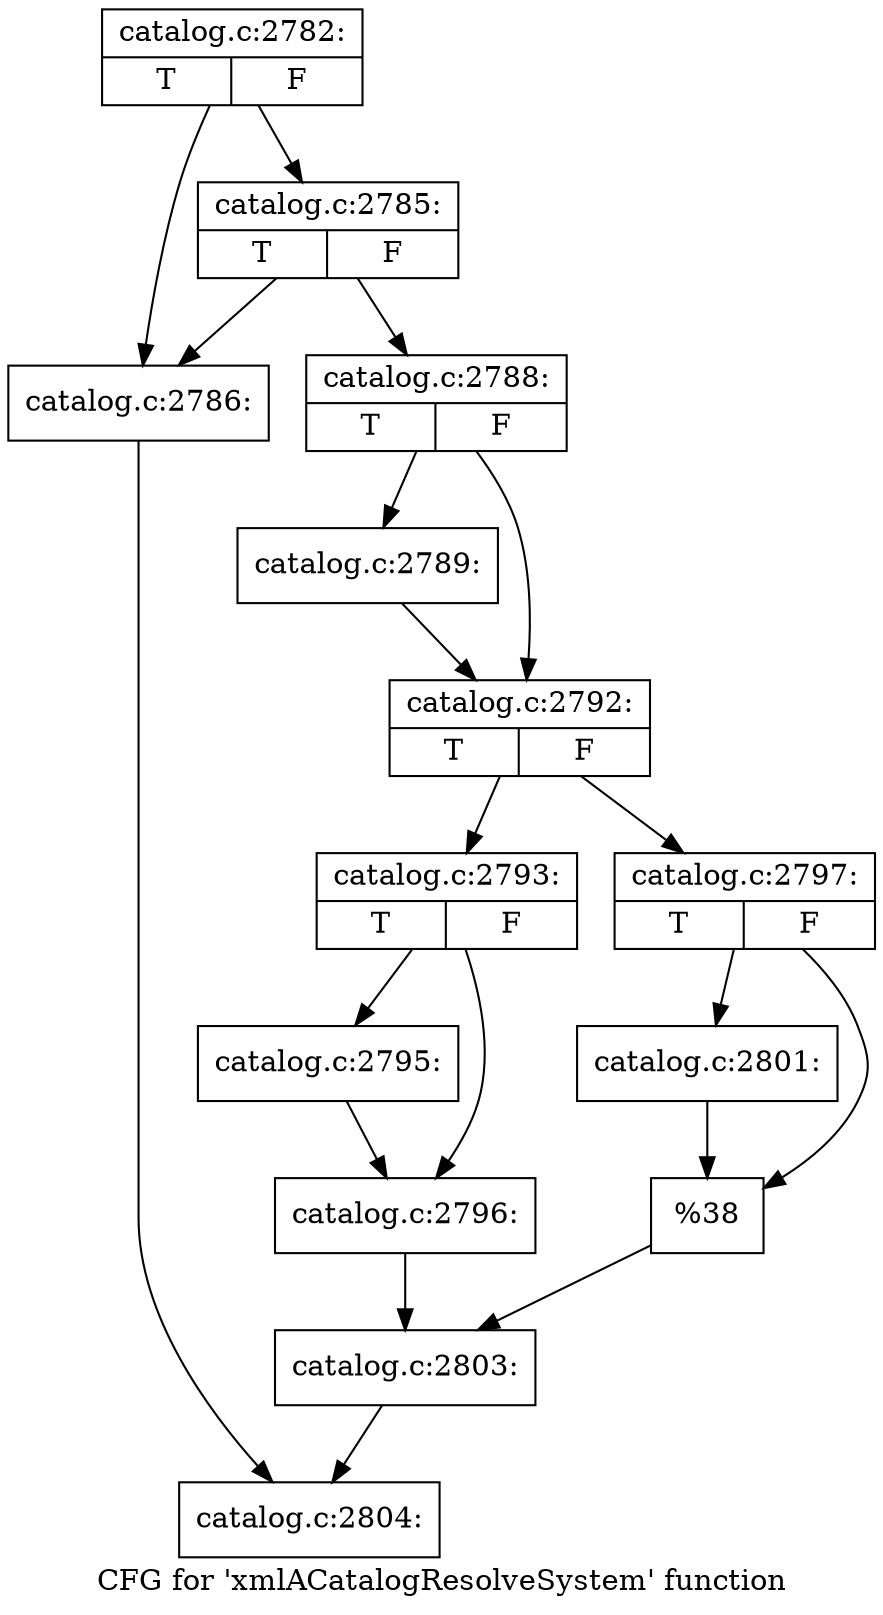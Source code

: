 digraph "CFG for 'xmlACatalogResolveSystem' function" {
	label="CFG for 'xmlACatalogResolveSystem' function";

	Node0x38c13e0 [shape=record,label="{catalog.c:2782:|{<s0>T|<s1>F}}"];
	Node0x38c13e0 -> Node0x38d0dd0;
	Node0x38c13e0 -> Node0x38d0e70;
	Node0x38d0e70 [shape=record,label="{catalog.c:2785:|{<s0>T|<s1>F}}"];
	Node0x38d0e70 -> Node0x38d0dd0;
	Node0x38d0e70 -> Node0x38d0e20;
	Node0x38d0dd0 [shape=record,label="{catalog.c:2786:}"];
	Node0x38d0dd0 -> Node0x38cb4a0;
	Node0x38d0e20 [shape=record,label="{catalog.c:2788:|{<s0>T|<s1>F}}"];
	Node0x38d0e20 -> Node0x38d14a0;
	Node0x38d0e20 -> Node0x38d14f0;
	Node0x38d14a0 [shape=record,label="{catalog.c:2789:}"];
	Node0x38d14a0 -> Node0x38d14f0;
	Node0x38d14f0 [shape=record,label="{catalog.c:2792:|{<s0>T|<s1>F}}"];
	Node0x38d14f0 -> Node0x38d1d80;
	Node0x38d14f0 -> Node0x38d1e20;
	Node0x38d1d80 [shape=record,label="{catalog.c:2793:|{<s0>T|<s1>F}}"];
	Node0x38d1d80 -> Node0x38d2d70;
	Node0x38d1d80 -> Node0x38d30a0;
	Node0x38d2d70 [shape=record,label="{catalog.c:2795:}"];
	Node0x38d2d70 -> Node0x38d30a0;
	Node0x38d30a0 [shape=record,label="{catalog.c:2796:}"];
	Node0x38d30a0 -> Node0x38d1dd0;
	Node0x38d1e20 [shape=record,label="{catalog.c:2797:|{<s0>T|<s1>F}}"];
	Node0x38d1e20 -> Node0x38d3cc0;
	Node0x38d1e20 -> Node0x38d4140;
	Node0x38d3cc0 [shape=record,label="{catalog.c:2801:}"];
	Node0x38d3cc0 -> Node0x38d4140;
	Node0x38d4140 [shape=record,label="{%38}"];
	Node0x38d4140 -> Node0x38d1dd0;
	Node0x38d1dd0 [shape=record,label="{catalog.c:2803:}"];
	Node0x38d1dd0 -> Node0x38cb4a0;
	Node0x38cb4a0 [shape=record,label="{catalog.c:2804:}"];
}
